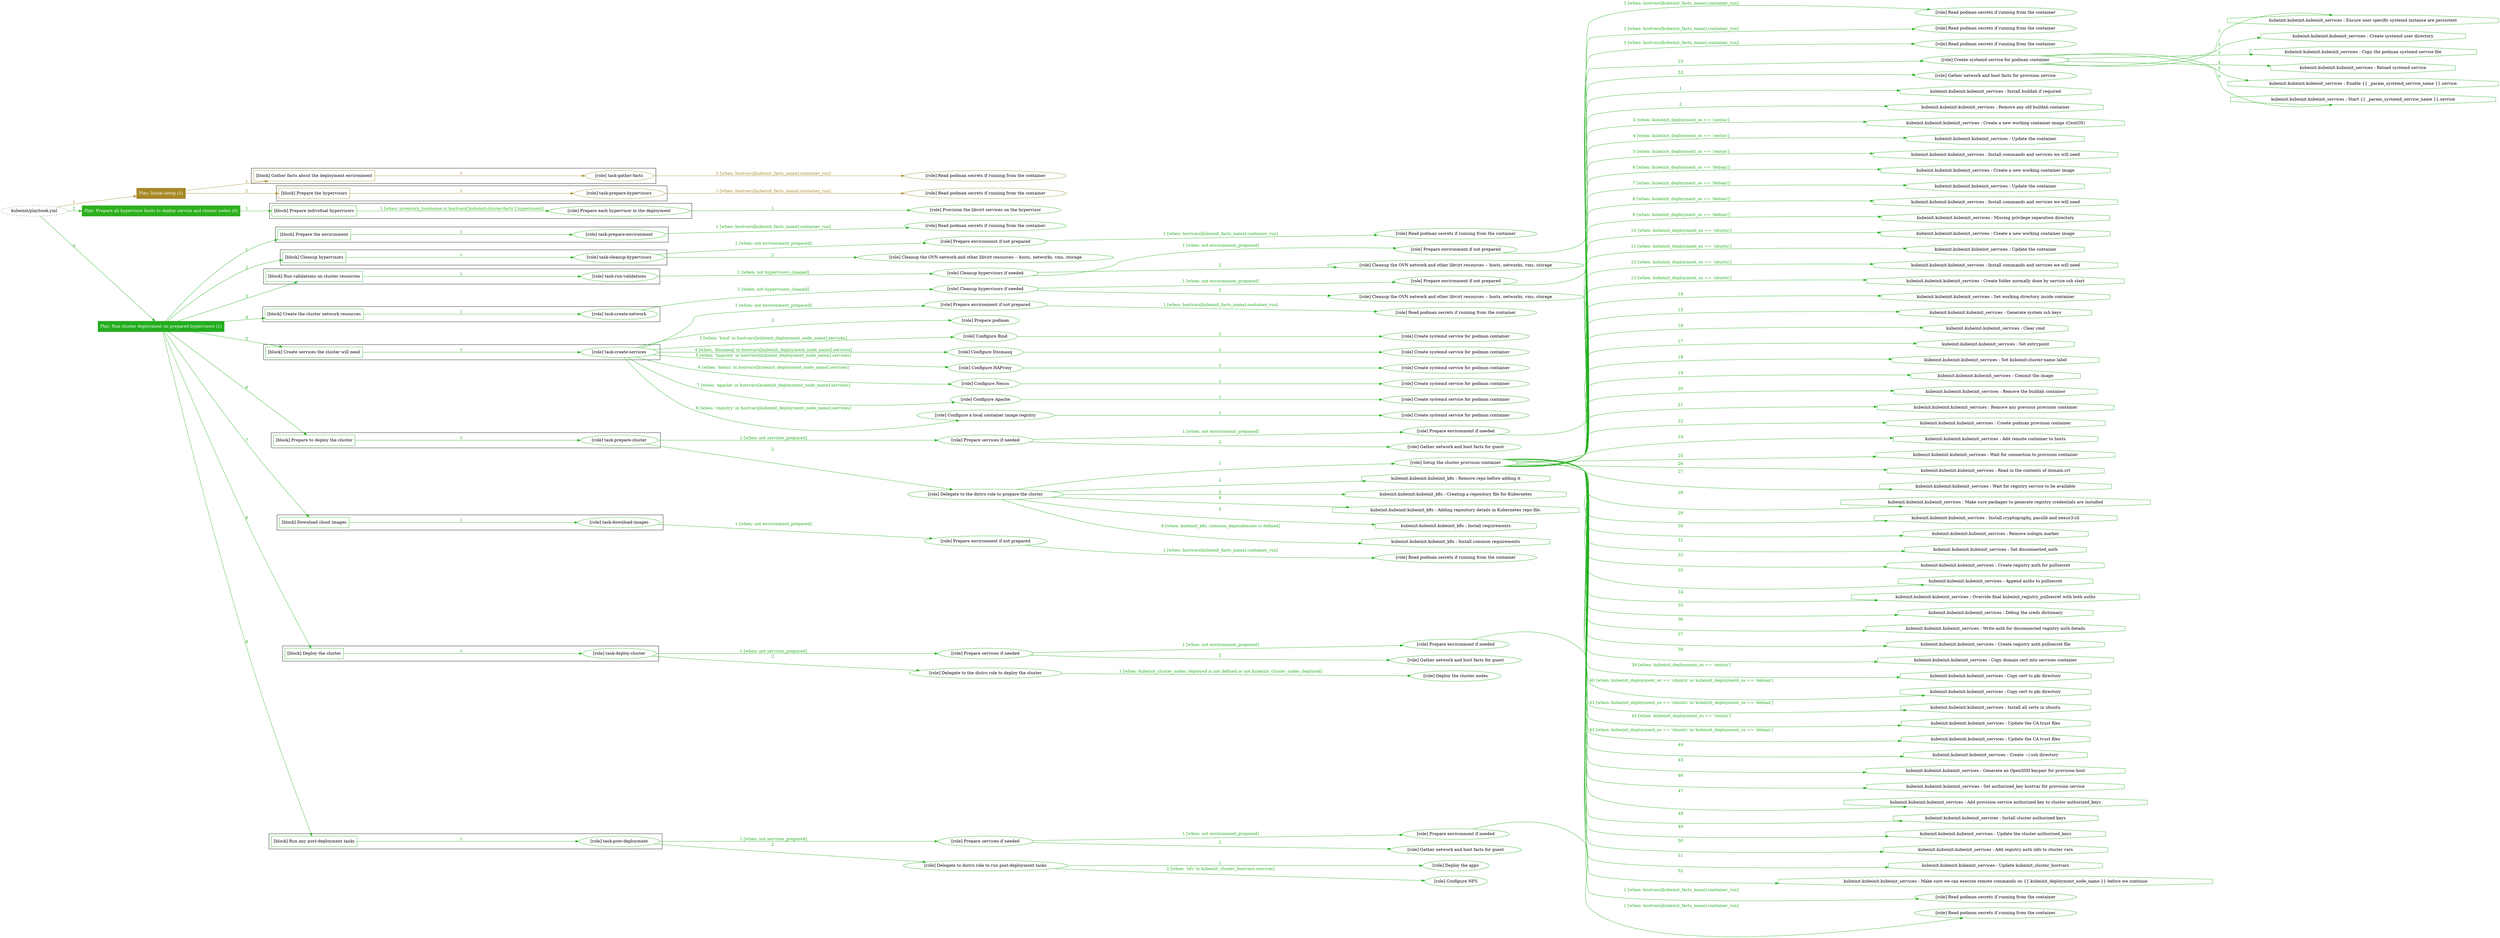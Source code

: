 digraph {
	graph [concentrate=true ordering=in rankdir=LR ratio=fill]
	edge [esep=5 sep=10]
	"kubeinit/playbook.yml" [id=root_node style=dotted]
	play_199af7c6 [label="Play: Initial setup (1)" color="#a68926" fontcolor="#ffffff" id=play_199af7c6 shape=box style=filled tooltip=localhost]
	"kubeinit/playbook.yml" -> play_199af7c6 [label="1 " color="#a68926" fontcolor="#a68926" id=edge_ee7be275 labeltooltip="1 " tooltip="1 "]
	subgraph "Read podman secrets if running from the container" {
		role_d61d919a [label="[role] Read podman secrets if running from the container" color="#a68926" id=role_d61d919a tooltip="Read podman secrets if running from the container"]
	}
	subgraph "task-gather-facts" {
		role_a4495835 [label="[role] task-gather-facts" color="#a68926" id=role_a4495835 tooltip="task-gather-facts"]
		role_a4495835 -> role_d61d919a [label="1 [when: hostvars[kubeinit_facts_name].container_run]" color="#a68926" fontcolor="#a68926" id=edge_6f9d860a labeltooltip="1 [when: hostvars[kubeinit_facts_name].container_run]" tooltip="1 [when: hostvars[kubeinit_facts_name].container_run]"]
	}
	subgraph "Read podman secrets if running from the container" {
		role_e1f7ac27 [label="[role] Read podman secrets if running from the container" color="#a68926" id=role_e1f7ac27 tooltip="Read podman secrets if running from the container"]
	}
	subgraph "task-prepare-hypervisors" {
		role_2ecf2f25 [label="[role] task-prepare-hypervisors" color="#a68926" id=role_2ecf2f25 tooltip="task-prepare-hypervisors"]
		role_2ecf2f25 -> role_e1f7ac27 [label="1 [when: hostvars[kubeinit_facts_name].container_run]" color="#a68926" fontcolor="#a68926" id=edge_069a8259 labeltooltip="1 [when: hostvars[kubeinit_facts_name].container_run]" tooltip="1 [when: hostvars[kubeinit_facts_name].container_run]"]
	}
	subgraph "Play: Initial setup (1)" {
		play_199af7c6 -> block_5087bcfc [label=1 color="#a68926" fontcolor="#a68926" id=edge_4100bc26 labeltooltip=1 tooltip=1]
		subgraph cluster_block_5087bcfc {
			block_5087bcfc [label="[block] Gather facts about the deployment environment" color="#a68926" id=block_5087bcfc labeltooltip="Gather facts about the deployment environment" shape=box tooltip="Gather facts about the deployment environment"]
			block_5087bcfc -> role_a4495835 [label="1 " color="#a68926" fontcolor="#a68926" id=edge_ea6a70d9 labeltooltip="1 " tooltip="1 "]
		}
		play_199af7c6 -> block_7ee5b254 [label=2 color="#a68926" fontcolor="#a68926" id=edge_6f5a0d38 labeltooltip=2 tooltip=2]
		subgraph cluster_block_7ee5b254 {
			block_7ee5b254 [label="[block] Prepare the hypervisors" color="#a68926" id=block_7ee5b254 labeltooltip="Prepare the hypervisors" shape=box tooltip="Prepare the hypervisors"]
			block_7ee5b254 -> role_2ecf2f25 [label="1 " color="#a68926" fontcolor="#a68926" id=edge_b6d05992 labeltooltip="1 " tooltip="1 "]
		}
	}
	play_f3d5f53f [label="Play: Prepare all hypervisor hosts to deploy service and cluster nodes (0)" color="#2db01c" fontcolor="#ffffff" id=play_f3d5f53f shape=box style=filled tooltip="Play: Prepare all hypervisor hosts to deploy service and cluster nodes (0)"]
	"kubeinit/playbook.yml" -> play_f3d5f53f [label="2 " color="#2db01c" fontcolor="#2db01c" id=edge_f7edfbd1 labeltooltip="2 " tooltip="2 "]
	subgraph "Provision the libvirt services on the hypervisor" {
		role_a2b12941 [label="[role] Provision the libvirt services on the hypervisor" color="#2db01c" id=role_a2b12941 tooltip="Provision the libvirt services on the hypervisor"]
	}
	subgraph "Prepare each hypervisor in the deployment" {
		role_85fcc1b7 [label="[role] Prepare each hypervisor in the deployment" color="#2db01c" id=role_85fcc1b7 tooltip="Prepare each hypervisor in the deployment"]
		role_85fcc1b7 -> role_a2b12941 [label="1 " color="#2db01c" fontcolor="#2db01c" id=edge_17154996 labeltooltip="1 " tooltip="1 "]
	}
	subgraph "Play: Prepare all hypervisor hosts to deploy service and cluster nodes (0)" {
		play_f3d5f53f -> block_9d81df70 [label=1 color="#2db01c" fontcolor="#2db01c" id=edge_7ea2b707 labeltooltip=1 tooltip=1]
		subgraph cluster_block_9d81df70 {
			block_9d81df70 [label="[block] Prepare individual hypervisors" color="#2db01c" id=block_9d81df70 labeltooltip="Prepare individual hypervisors" shape=box tooltip="Prepare individual hypervisors"]
			block_9d81df70 -> role_85fcc1b7 [label="1 [when: inventory_hostname in hostvars['kubeinit-cluster-facts'].hypervisors]" color="#2db01c" fontcolor="#2db01c" id=edge_2283ddfb labeltooltip="1 [when: inventory_hostname in hostvars['kubeinit-cluster-facts'].hypervisors]" tooltip="1 [when: inventory_hostname in hostvars['kubeinit-cluster-facts'].hypervisors]"]
		}
	}
	play_e6d2bf27 [label="Play: Run cluster deployment on prepared hypervisors (1)" color="#23ae1e" fontcolor="#ffffff" id=play_e6d2bf27 shape=box style=filled tooltip=localhost]
	"kubeinit/playbook.yml" -> play_e6d2bf27 [label="3 " color="#23ae1e" fontcolor="#23ae1e" id=edge_9a1c515d labeltooltip="3 " tooltip="3 "]
	subgraph "Read podman secrets if running from the container" {
		role_e4dd4d1a [label="[role] Read podman secrets if running from the container" color="#23ae1e" id=role_e4dd4d1a tooltip="Read podman secrets if running from the container"]
	}
	subgraph "task-prepare-environment" {
		role_28548e43 [label="[role] task-prepare-environment" color="#23ae1e" id=role_28548e43 tooltip="task-prepare-environment"]
		role_28548e43 -> role_e4dd4d1a [label="1 [when: hostvars[kubeinit_facts_name].container_run]" color="#23ae1e" fontcolor="#23ae1e" id=edge_6b32c1d8 labeltooltip="1 [when: hostvars[kubeinit_facts_name].container_run]" tooltip="1 [when: hostvars[kubeinit_facts_name].container_run]"]
	}
	subgraph "Read podman secrets if running from the container" {
		role_3273757c [label="[role] Read podman secrets if running from the container" color="#23ae1e" id=role_3273757c tooltip="Read podman secrets if running from the container"]
	}
	subgraph "Prepare environment if not prepared" {
		role_9694493f [label="[role] Prepare environment if not prepared" color="#23ae1e" id=role_9694493f tooltip="Prepare environment if not prepared"]
		role_9694493f -> role_3273757c [label="1 [when: hostvars[kubeinit_facts_name].container_run]" color="#23ae1e" fontcolor="#23ae1e" id=edge_c03999d4 labeltooltip="1 [when: hostvars[kubeinit_facts_name].container_run]" tooltip="1 [when: hostvars[kubeinit_facts_name].container_run]"]
	}
	subgraph "Cleanup the OVN network and other libvirt resources -- hosts, networks, vms, storage" {
		role_e10d6d06 [label="[role] Cleanup the OVN network and other libvirt resources -- hosts, networks, vms, storage" color="#23ae1e" id=role_e10d6d06 tooltip="Cleanup the OVN network and other libvirt resources -- hosts, networks, vms, storage"]
	}
	subgraph "task-cleanup-hypervisors" {
		role_27ba0847 [label="[role] task-cleanup-hypervisors" color="#23ae1e" id=role_27ba0847 tooltip="task-cleanup-hypervisors"]
		role_27ba0847 -> role_9694493f [label="1 [when: not environment_prepared]" color="#23ae1e" fontcolor="#23ae1e" id=edge_08088e16 labeltooltip="1 [when: not environment_prepared]" tooltip="1 [when: not environment_prepared]"]
		role_27ba0847 -> role_e10d6d06 [label="2 " color="#23ae1e" fontcolor="#23ae1e" id=edge_ec68f30e labeltooltip="2 " tooltip="2 "]
	}
	subgraph "Read podman secrets if running from the container" {
		role_d33e737d [label="[role] Read podman secrets if running from the container" color="#23ae1e" id=role_d33e737d tooltip="Read podman secrets if running from the container"]
	}
	subgraph "Prepare environment if not prepared" {
		role_017bb335 [label="[role] Prepare environment if not prepared" color="#23ae1e" id=role_017bb335 tooltip="Prepare environment if not prepared"]
		role_017bb335 -> role_d33e737d [label="1 [when: hostvars[kubeinit_facts_name].container_run]" color="#23ae1e" fontcolor="#23ae1e" id=edge_884a35ff labeltooltip="1 [when: hostvars[kubeinit_facts_name].container_run]" tooltip="1 [when: hostvars[kubeinit_facts_name].container_run]"]
	}
	subgraph "Cleanup the OVN network and other libvirt resources -- hosts, networks, vms, storage" {
		role_418362f3 [label="[role] Cleanup the OVN network and other libvirt resources -- hosts, networks, vms, storage" color="#23ae1e" id=role_418362f3 tooltip="Cleanup the OVN network and other libvirt resources -- hosts, networks, vms, storage"]
	}
	subgraph "Cleanup hypervisors if needed" {
		role_79e3fc74 [label="[role] Cleanup hypervisors if needed" color="#23ae1e" id=role_79e3fc74 tooltip="Cleanup hypervisors if needed"]
		role_79e3fc74 -> role_017bb335 [label="1 [when: not environment_prepared]" color="#23ae1e" fontcolor="#23ae1e" id=edge_9c6e5897 labeltooltip="1 [when: not environment_prepared]" tooltip="1 [when: not environment_prepared]"]
		role_79e3fc74 -> role_418362f3 [label="2 " color="#23ae1e" fontcolor="#23ae1e" id=edge_1ed86b94 labeltooltip="2 " tooltip="2 "]
	}
	subgraph "task-run-validations" {
		role_c58d353b [label="[role] task-run-validations" color="#23ae1e" id=role_c58d353b tooltip="task-run-validations"]
		role_c58d353b -> role_79e3fc74 [label="1 [when: not hypervisors_cleaned]" color="#23ae1e" fontcolor="#23ae1e" id=edge_5b5ee4da labeltooltip="1 [when: not hypervisors_cleaned]" tooltip="1 [when: not hypervisors_cleaned]"]
	}
	subgraph "Read podman secrets if running from the container" {
		role_3cc39fad [label="[role] Read podman secrets if running from the container" color="#23ae1e" id=role_3cc39fad tooltip="Read podman secrets if running from the container"]
	}
	subgraph "Prepare environment if not prepared" {
		role_f0a18f66 [label="[role] Prepare environment if not prepared" color="#23ae1e" id=role_f0a18f66 tooltip="Prepare environment if not prepared"]
		role_f0a18f66 -> role_3cc39fad [label="1 [when: hostvars[kubeinit_facts_name].container_run]" color="#23ae1e" fontcolor="#23ae1e" id=edge_42c947b2 labeltooltip="1 [when: hostvars[kubeinit_facts_name].container_run]" tooltip="1 [when: hostvars[kubeinit_facts_name].container_run]"]
	}
	subgraph "Cleanup the OVN network and other libvirt resources -- hosts, networks, vms, storage" {
		role_19e2a475 [label="[role] Cleanup the OVN network and other libvirt resources -- hosts, networks, vms, storage" color="#23ae1e" id=role_19e2a475 tooltip="Cleanup the OVN network and other libvirt resources -- hosts, networks, vms, storage"]
	}
	subgraph "Cleanup hypervisors if needed" {
		role_c9f93914 [label="[role] Cleanup hypervisors if needed" color="#23ae1e" id=role_c9f93914 tooltip="Cleanup hypervisors if needed"]
		role_c9f93914 -> role_f0a18f66 [label="1 [when: not environment_prepared]" color="#23ae1e" fontcolor="#23ae1e" id=edge_d8c4092e labeltooltip="1 [when: not environment_prepared]" tooltip="1 [when: not environment_prepared]"]
		role_c9f93914 -> role_19e2a475 [label="2 " color="#23ae1e" fontcolor="#23ae1e" id=edge_95202e4a labeltooltip="2 " tooltip="2 "]
	}
	subgraph "task-create-network" {
		role_66d9f202 [label="[role] task-create-network" color="#23ae1e" id=role_66d9f202 tooltip="task-create-network"]
		role_66d9f202 -> role_c9f93914 [label="1 [when: not hypervisors_cleaned]" color="#23ae1e" fontcolor="#23ae1e" id=edge_bb0e1902 labeltooltip="1 [when: not hypervisors_cleaned]" tooltip="1 [when: not hypervisors_cleaned]"]
	}
	subgraph "Read podman secrets if running from the container" {
		role_4563b568 [label="[role] Read podman secrets if running from the container" color="#23ae1e" id=role_4563b568 tooltip="Read podman secrets if running from the container"]
	}
	subgraph "Prepare environment if not prepared" {
		role_f984f9e4 [label="[role] Prepare environment if not prepared" color="#23ae1e" id=role_f984f9e4 tooltip="Prepare environment if not prepared"]
		role_f984f9e4 -> role_4563b568 [label="1 [when: hostvars[kubeinit_facts_name].container_run]" color="#23ae1e" fontcolor="#23ae1e" id=edge_2d1966d0 labeltooltip="1 [when: hostvars[kubeinit_facts_name].container_run]" tooltip="1 [when: hostvars[kubeinit_facts_name].container_run]"]
	}
	subgraph "Prepare podman" {
		role_1fbba96b [label="[role] Prepare podman" color="#23ae1e" id=role_1fbba96b tooltip="Prepare podman"]
	}
	subgraph "Create systemd service for podman container" {
		role_9dc54039 [label="[role] Create systemd service for podman container" color="#23ae1e" id=role_9dc54039 tooltip="Create systemd service for podman container"]
	}
	subgraph "Configure Bind" {
		role_9de3b82e [label="[role] Configure Bind" color="#23ae1e" id=role_9de3b82e tooltip="Configure Bind"]
		role_9de3b82e -> role_9dc54039 [label="1 " color="#23ae1e" fontcolor="#23ae1e" id=edge_02a99298 labeltooltip="1 " tooltip="1 "]
	}
	subgraph "Create systemd service for podman container" {
		role_c726342e [label="[role] Create systemd service for podman container" color="#23ae1e" id=role_c726342e tooltip="Create systemd service for podman container"]
	}
	subgraph "Configure Dnsmasq" {
		role_3ecf56b8 [label="[role] Configure Dnsmasq" color="#23ae1e" id=role_3ecf56b8 tooltip="Configure Dnsmasq"]
		role_3ecf56b8 -> role_c726342e [label="1 " color="#23ae1e" fontcolor="#23ae1e" id=edge_b0ef6001 labeltooltip="1 " tooltip="1 "]
	}
	subgraph "Create systemd service for podman container" {
		role_a2979649 [label="[role] Create systemd service for podman container" color="#23ae1e" id=role_a2979649 tooltip="Create systemd service for podman container"]
	}
	subgraph "Configure HAProxy" {
		role_87ea5603 [label="[role] Configure HAProxy" color="#23ae1e" id=role_87ea5603 tooltip="Configure HAProxy"]
		role_87ea5603 -> role_a2979649 [label="1 " color="#23ae1e" fontcolor="#23ae1e" id=edge_90d7dd61 labeltooltip="1 " tooltip="1 "]
	}
	subgraph "Create systemd service for podman container" {
		role_a7c3f70e [label="[role] Create systemd service for podman container" color="#23ae1e" id=role_a7c3f70e tooltip="Create systemd service for podman container"]
	}
	subgraph "Configure Nexus" {
		role_3703be5f [label="[role] Configure Nexus" color="#23ae1e" id=role_3703be5f tooltip="Configure Nexus"]
		role_3703be5f -> role_a7c3f70e [label="1 " color="#23ae1e" fontcolor="#23ae1e" id=edge_5020c4fd labeltooltip="1 " tooltip="1 "]
	}
	subgraph "Create systemd service for podman container" {
		role_ce8e9cb3 [label="[role] Create systemd service for podman container" color="#23ae1e" id=role_ce8e9cb3 tooltip="Create systemd service for podman container"]
	}
	subgraph "Configure Apache" {
		role_e465a69b [label="[role] Configure Apache" color="#23ae1e" id=role_e465a69b tooltip="Configure Apache"]
		role_e465a69b -> role_ce8e9cb3 [label="1 " color="#23ae1e" fontcolor="#23ae1e" id=edge_2a9458f3 labeltooltip="1 " tooltip="1 "]
	}
	subgraph "Create systemd service for podman container" {
		role_005dd3da [label="[role] Create systemd service for podman container" color="#23ae1e" id=role_005dd3da tooltip="Create systemd service for podman container"]
	}
	subgraph "Configure a local container image registry" {
		role_b4885096 [label="[role] Configure a local container image registry" color="#23ae1e" id=role_b4885096 tooltip="Configure a local container image registry"]
		role_b4885096 -> role_005dd3da [label="1 " color="#23ae1e" fontcolor="#23ae1e" id=edge_ca5c8c59 labeltooltip="1 " tooltip="1 "]
	}
	subgraph "task-create-services" {
		role_4dfd1d93 [label="[role] task-create-services" color="#23ae1e" id=role_4dfd1d93 tooltip="task-create-services"]
		role_4dfd1d93 -> role_f984f9e4 [label="1 [when: not environment_prepared]" color="#23ae1e" fontcolor="#23ae1e" id=edge_e06f5b0a labeltooltip="1 [when: not environment_prepared]" tooltip="1 [when: not environment_prepared]"]
		role_4dfd1d93 -> role_1fbba96b [label="2 " color="#23ae1e" fontcolor="#23ae1e" id=edge_00e1aa74 labeltooltip="2 " tooltip="2 "]
		role_4dfd1d93 -> role_9de3b82e [label="3 [when: 'bind' in hostvars[kubeinit_deployment_node_name].services]" color="#23ae1e" fontcolor="#23ae1e" id=edge_d9fc29c1 labeltooltip="3 [when: 'bind' in hostvars[kubeinit_deployment_node_name].services]" tooltip="3 [when: 'bind' in hostvars[kubeinit_deployment_node_name].services]"]
		role_4dfd1d93 -> role_3ecf56b8 [label="4 [when: 'dnsmasq' in hostvars[kubeinit_deployment_node_name].services]" color="#23ae1e" fontcolor="#23ae1e" id=edge_f6da4209 labeltooltip="4 [when: 'dnsmasq' in hostvars[kubeinit_deployment_node_name].services]" tooltip="4 [when: 'dnsmasq' in hostvars[kubeinit_deployment_node_name].services]"]
		role_4dfd1d93 -> role_87ea5603 [label="5 [when: 'haproxy' in hostvars[kubeinit_deployment_node_name].services]" color="#23ae1e" fontcolor="#23ae1e" id=edge_73709d64 labeltooltip="5 [when: 'haproxy' in hostvars[kubeinit_deployment_node_name].services]" tooltip="5 [when: 'haproxy' in hostvars[kubeinit_deployment_node_name].services]"]
		role_4dfd1d93 -> role_3703be5f [label="6 [when: 'nexus' in hostvars[kubeinit_deployment_node_name].services]" color="#23ae1e" fontcolor="#23ae1e" id=edge_141dab6c labeltooltip="6 [when: 'nexus' in hostvars[kubeinit_deployment_node_name].services]" tooltip="6 [when: 'nexus' in hostvars[kubeinit_deployment_node_name].services]"]
		role_4dfd1d93 -> role_e465a69b [label="7 [when: 'apache' in hostvars[kubeinit_deployment_node_name].services]" color="#23ae1e" fontcolor="#23ae1e" id=edge_10424f3b labeltooltip="7 [when: 'apache' in hostvars[kubeinit_deployment_node_name].services]" tooltip="7 [when: 'apache' in hostvars[kubeinit_deployment_node_name].services]"]
		role_4dfd1d93 -> role_b4885096 [label="8 [when: 'registry' in hostvars[kubeinit_deployment_node_name].services]" color="#23ae1e" fontcolor="#23ae1e" id=edge_0b857f96 labeltooltip="8 [when: 'registry' in hostvars[kubeinit_deployment_node_name].services]" tooltip="8 [when: 'registry' in hostvars[kubeinit_deployment_node_name].services]"]
	}
	subgraph "Read podman secrets if running from the container" {
		role_904f9336 [label="[role] Read podman secrets if running from the container" color="#23ae1e" id=role_904f9336 tooltip="Read podman secrets if running from the container"]
	}
	subgraph "Prepare environment if needed" {
		role_9a55084e [label="[role] Prepare environment if needed" color="#23ae1e" id=role_9a55084e tooltip="Prepare environment if needed"]
		role_9a55084e -> role_904f9336 [label="1 [when: hostvars[kubeinit_facts_name].container_run]" color="#23ae1e" fontcolor="#23ae1e" id=edge_8aba6fbf labeltooltip="1 [when: hostvars[kubeinit_facts_name].container_run]" tooltip="1 [when: hostvars[kubeinit_facts_name].container_run]"]
	}
	subgraph "Gather network and host facts for guest" {
		role_6effe2e5 [label="[role] Gather network and host facts for guest" color="#23ae1e" id=role_6effe2e5 tooltip="Gather network and host facts for guest"]
	}
	subgraph "Prepare services if needed" {
		role_7d674f29 [label="[role] Prepare services if needed" color="#23ae1e" id=role_7d674f29 tooltip="Prepare services if needed"]
		role_7d674f29 -> role_9a55084e [label="1 [when: not environment_prepared]" color="#23ae1e" fontcolor="#23ae1e" id=edge_e3771456 labeltooltip="1 [when: not environment_prepared]" tooltip="1 [when: not environment_prepared]"]
		role_7d674f29 -> role_6effe2e5 [label="2 " color="#23ae1e" fontcolor="#23ae1e" id=edge_8791a1e0 labeltooltip="2 " tooltip="2 "]
	}
	subgraph "Create systemd service for podman container" {
		role_73386584 [label="[role] Create systemd service for podman container" color="#23ae1e" id=role_73386584 tooltip="Create systemd service for podman container"]
		task_1b368dfa [label="kubeinit.kubeinit.kubeinit_services : Ensure user specific systemd instance are persistent" color="#23ae1e" id=task_1b368dfa shape=octagon tooltip="kubeinit.kubeinit.kubeinit_services : Ensure user specific systemd instance are persistent"]
		role_73386584 -> task_1b368dfa [label="1 " color="#23ae1e" fontcolor="#23ae1e" id=edge_f66e16d4 labeltooltip="1 " tooltip="1 "]
		task_64a50b8e [label="kubeinit.kubeinit.kubeinit_services : Create systemd user directory" color="#23ae1e" id=task_64a50b8e shape=octagon tooltip="kubeinit.kubeinit.kubeinit_services : Create systemd user directory"]
		role_73386584 -> task_64a50b8e [label="2 " color="#23ae1e" fontcolor="#23ae1e" id=edge_5a0fea4f labeltooltip="2 " tooltip="2 "]
		task_1cc7a8c6 [label="kubeinit.kubeinit.kubeinit_services : Copy the podman systemd service file" color="#23ae1e" id=task_1cc7a8c6 shape=octagon tooltip="kubeinit.kubeinit.kubeinit_services : Copy the podman systemd service file"]
		role_73386584 -> task_1cc7a8c6 [label="3 " color="#23ae1e" fontcolor="#23ae1e" id=edge_8c804cdc labeltooltip="3 " tooltip="3 "]
		task_bee3cabd [label="kubeinit.kubeinit.kubeinit_services : Reload systemd service" color="#23ae1e" id=task_bee3cabd shape=octagon tooltip="kubeinit.kubeinit.kubeinit_services : Reload systemd service"]
		role_73386584 -> task_bee3cabd [label="4 " color="#23ae1e" fontcolor="#23ae1e" id=edge_d12262bb labeltooltip="4 " tooltip="4 "]
		task_def62986 [label="kubeinit.kubeinit.kubeinit_services : Enable {{ _param_systemd_service_name }}.service" color="#23ae1e" id=task_def62986 shape=octagon tooltip="kubeinit.kubeinit.kubeinit_services : Enable {{ _param_systemd_service_name }}.service"]
		role_73386584 -> task_def62986 [label="5 " color="#23ae1e" fontcolor="#23ae1e" id=edge_25ad1599 labeltooltip="5 " tooltip="5 "]
		task_af9fafa1 [label="kubeinit.kubeinit.kubeinit_services : Start {{ _param_systemd_service_name }}.service" color="#23ae1e" id=task_af9fafa1 shape=octagon tooltip="kubeinit.kubeinit.kubeinit_services : Start {{ _param_systemd_service_name }}.service"]
		role_73386584 -> task_af9fafa1 [label="6 " color="#23ae1e" fontcolor="#23ae1e" id=edge_330b0d48 labeltooltip="6 " tooltip="6 "]
	}
	subgraph "Gather network and host facts for provision service" {
		role_dd4610c3 [label="[role] Gather network and host facts for provision service" color="#23ae1e" id=role_dd4610c3 tooltip="Gather network and host facts for provision service"]
	}
	subgraph "Setup the cluster provision container" {
		role_3ba7d1a0 [label="[role] Setup the cluster provision container" color="#23ae1e" id=role_3ba7d1a0 tooltip="Setup the cluster provision container"]
		task_e9e185e3 [label="kubeinit.kubeinit.kubeinit_services : Install buildah if required" color="#23ae1e" id=task_e9e185e3 shape=octagon tooltip="kubeinit.kubeinit.kubeinit_services : Install buildah if required"]
		role_3ba7d1a0 -> task_e9e185e3 [label="1 " color="#23ae1e" fontcolor="#23ae1e" id=edge_551cf4f4 labeltooltip="1 " tooltip="1 "]
		task_c99f9056 [label="kubeinit.kubeinit.kubeinit_services : Remove any old buildah container" color="#23ae1e" id=task_c99f9056 shape=octagon tooltip="kubeinit.kubeinit.kubeinit_services : Remove any old buildah container"]
		role_3ba7d1a0 -> task_c99f9056 [label="2 " color="#23ae1e" fontcolor="#23ae1e" id=edge_f060c34a labeltooltip="2 " tooltip="2 "]
		task_25ef09f5 [label="kubeinit.kubeinit.kubeinit_services : Create a new working container image (CentOS)" color="#23ae1e" id=task_25ef09f5 shape=octagon tooltip="kubeinit.kubeinit.kubeinit_services : Create a new working container image (CentOS)"]
		role_3ba7d1a0 -> task_25ef09f5 [label="3 [when: kubeinit_deployment_os == 'centos']" color="#23ae1e" fontcolor="#23ae1e" id=edge_cb9174c4 labeltooltip="3 [when: kubeinit_deployment_os == 'centos']" tooltip="3 [when: kubeinit_deployment_os == 'centos']"]
		task_0e99cfeb [label="kubeinit.kubeinit.kubeinit_services : Update the container" color="#23ae1e" id=task_0e99cfeb shape=octagon tooltip="kubeinit.kubeinit.kubeinit_services : Update the container"]
		role_3ba7d1a0 -> task_0e99cfeb [label="4 [when: kubeinit_deployment_os == 'centos']" color="#23ae1e" fontcolor="#23ae1e" id=edge_936d508a labeltooltip="4 [when: kubeinit_deployment_os == 'centos']" tooltip="4 [when: kubeinit_deployment_os == 'centos']"]
		task_1fec5119 [label="kubeinit.kubeinit.kubeinit_services : Install commands and services we will need" color="#23ae1e" id=task_1fec5119 shape=octagon tooltip="kubeinit.kubeinit.kubeinit_services : Install commands and services we will need"]
		role_3ba7d1a0 -> task_1fec5119 [label="5 [when: kubeinit_deployment_os == 'centos']" color="#23ae1e" fontcolor="#23ae1e" id=edge_2780aff6 labeltooltip="5 [when: kubeinit_deployment_os == 'centos']" tooltip="5 [when: kubeinit_deployment_os == 'centos']"]
		task_71d31d76 [label="kubeinit.kubeinit.kubeinit_services : Create a new working container image" color="#23ae1e" id=task_71d31d76 shape=octagon tooltip="kubeinit.kubeinit.kubeinit_services : Create a new working container image"]
		role_3ba7d1a0 -> task_71d31d76 [label="6 [when: kubeinit_deployment_os == 'debian']" color="#23ae1e" fontcolor="#23ae1e" id=edge_05d69801 labeltooltip="6 [when: kubeinit_deployment_os == 'debian']" tooltip="6 [when: kubeinit_deployment_os == 'debian']"]
		task_533b375d [label="kubeinit.kubeinit.kubeinit_services : Update the container" color="#23ae1e" id=task_533b375d shape=octagon tooltip="kubeinit.kubeinit.kubeinit_services : Update the container"]
		role_3ba7d1a0 -> task_533b375d [label="7 [when: kubeinit_deployment_os == 'debian']" color="#23ae1e" fontcolor="#23ae1e" id=edge_28a46aa9 labeltooltip="7 [when: kubeinit_deployment_os == 'debian']" tooltip="7 [when: kubeinit_deployment_os == 'debian']"]
		task_0980d651 [label="kubeinit.kubeinit.kubeinit_services : Install commands and services we will need" color="#23ae1e" id=task_0980d651 shape=octagon tooltip="kubeinit.kubeinit.kubeinit_services : Install commands and services we will need"]
		role_3ba7d1a0 -> task_0980d651 [label="8 [when: kubeinit_deployment_os == 'debian']" color="#23ae1e" fontcolor="#23ae1e" id=edge_71ad1061 labeltooltip="8 [when: kubeinit_deployment_os == 'debian']" tooltip="8 [when: kubeinit_deployment_os == 'debian']"]
		task_dd76d17c [label="kubeinit.kubeinit.kubeinit_services : Missing privilege separation directory" color="#23ae1e" id=task_dd76d17c shape=octagon tooltip="kubeinit.kubeinit.kubeinit_services : Missing privilege separation directory"]
		role_3ba7d1a0 -> task_dd76d17c [label="9 [when: kubeinit_deployment_os == 'debian']" color="#23ae1e" fontcolor="#23ae1e" id=edge_7e42b7b0 labeltooltip="9 [when: kubeinit_deployment_os == 'debian']" tooltip="9 [when: kubeinit_deployment_os == 'debian']"]
		task_dc0314ac [label="kubeinit.kubeinit.kubeinit_services : Create a new working container image" color="#23ae1e" id=task_dc0314ac shape=octagon tooltip="kubeinit.kubeinit.kubeinit_services : Create a new working container image"]
		role_3ba7d1a0 -> task_dc0314ac [label="10 [when: kubeinit_deployment_os == 'ubuntu']" color="#23ae1e" fontcolor="#23ae1e" id=edge_3cdf0f05 labeltooltip="10 [when: kubeinit_deployment_os == 'ubuntu']" tooltip="10 [when: kubeinit_deployment_os == 'ubuntu']"]
		task_84c53ca9 [label="kubeinit.kubeinit.kubeinit_services : Update the container" color="#23ae1e" id=task_84c53ca9 shape=octagon tooltip="kubeinit.kubeinit.kubeinit_services : Update the container"]
		role_3ba7d1a0 -> task_84c53ca9 [label="11 [when: kubeinit_deployment_os == 'ubuntu']" color="#23ae1e" fontcolor="#23ae1e" id=edge_b4970a08 labeltooltip="11 [when: kubeinit_deployment_os == 'ubuntu']" tooltip="11 [when: kubeinit_deployment_os == 'ubuntu']"]
		task_337b9363 [label="kubeinit.kubeinit.kubeinit_services : Install commands and services we will need" color="#23ae1e" id=task_337b9363 shape=octagon tooltip="kubeinit.kubeinit.kubeinit_services : Install commands and services we will need"]
		role_3ba7d1a0 -> task_337b9363 [label="12 [when: kubeinit_deployment_os == 'ubuntu']" color="#23ae1e" fontcolor="#23ae1e" id=edge_a678787e labeltooltip="12 [when: kubeinit_deployment_os == 'ubuntu']" tooltip="12 [when: kubeinit_deployment_os == 'ubuntu']"]
		task_68eb11a8 [label="kubeinit.kubeinit.kubeinit_services : Create folder normally done by service ssh start" color="#23ae1e" id=task_68eb11a8 shape=octagon tooltip="kubeinit.kubeinit.kubeinit_services : Create folder normally done by service ssh start"]
		role_3ba7d1a0 -> task_68eb11a8 [label="13 [when: kubeinit_deployment_os == 'ubuntu']" color="#23ae1e" fontcolor="#23ae1e" id=edge_52b31a82 labeltooltip="13 [when: kubeinit_deployment_os == 'ubuntu']" tooltip="13 [when: kubeinit_deployment_os == 'ubuntu']"]
		task_564265e2 [label="kubeinit.kubeinit.kubeinit_services : Set working directory inside container" color="#23ae1e" id=task_564265e2 shape=octagon tooltip="kubeinit.kubeinit.kubeinit_services : Set working directory inside container"]
		role_3ba7d1a0 -> task_564265e2 [label="14 " color="#23ae1e" fontcolor="#23ae1e" id=edge_92d57350 labeltooltip="14 " tooltip="14 "]
		task_071ec020 [label="kubeinit.kubeinit.kubeinit_services : Generate system ssh keys" color="#23ae1e" id=task_071ec020 shape=octagon tooltip="kubeinit.kubeinit.kubeinit_services : Generate system ssh keys"]
		role_3ba7d1a0 -> task_071ec020 [label="15 " color="#23ae1e" fontcolor="#23ae1e" id=edge_f14e6ae8 labeltooltip="15 " tooltip="15 "]
		task_87744d76 [label="kubeinit.kubeinit.kubeinit_services : Clear cmd" color="#23ae1e" id=task_87744d76 shape=octagon tooltip="kubeinit.kubeinit.kubeinit_services : Clear cmd"]
		role_3ba7d1a0 -> task_87744d76 [label="16 " color="#23ae1e" fontcolor="#23ae1e" id=edge_86ab584e labeltooltip="16 " tooltip="16 "]
		task_179eb3ef [label="kubeinit.kubeinit.kubeinit_services : Set entrypoint" color="#23ae1e" id=task_179eb3ef shape=octagon tooltip="kubeinit.kubeinit.kubeinit_services : Set entrypoint"]
		role_3ba7d1a0 -> task_179eb3ef [label="17 " color="#23ae1e" fontcolor="#23ae1e" id=edge_87d0c14a labeltooltip="17 " tooltip="17 "]
		task_870e142d [label="kubeinit.kubeinit.kubeinit_services : Set kubeinit-cluster-name label" color="#23ae1e" id=task_870e142d shape=octagon tooltip="kubeinit.kubeinit.kubeinit_services : Set kubeinit-cluster-name label"]
		role_3ba7d1a0 -> task_870e142d [label="18 " color="#23ae1e" fontcolor="#23ae1e" id=edge_91032036 labeltooltip="18 " tooltip="18 "]
		task_e08654ee [label="kubeinit.kubeinit.kubeinit_services : Commit the image" color="#23ae1e" id=task_e08654ee shape=octagon tooltip="kubeinit.kubeinit.kubeinit_services : Commit the image"]
		role_3ba7d1a0 -> task_e08654ee [label="19 " color="#23ae1e" fontcolor="#23ae1e" id=edge_0fc5da96 labeltooltip="19 " tooltip="19 "]
		task_a2c9285e [label="kubeinit.kubeinit.kubeinit_services : Remove the buildah container" color="#23ae1e" id=task_a2c9285e shape=octagon tooltip="kubeinit.kubeinit.kubeinit_services : Remove the buildah container"]
		role_3ba7d1a0 -> task_a2c9285e [label="20 " color="#23ae1e" fontcolor="#23ae1e" id=edge_15577ee0 labeltooltip="20 " tooltip="20 "]
		task_b4f037ba [label="kubeinit.kubeinit.kubeinit_services : Remove any previous provision container" color="#23ae1e" id=task_b4f037ba shape=octagon tooltip="kubeinit.kubeinit.kubeinit_services : Remove any previous provision container"]
		role_3ba7d1a0 -> task_b4f037ba [label="21 " color="#23ae1e" fontcolor="#23ae1e" id=edge_2e86e3dd labeltooltip="21 " tooltip="21 "]
		task_e4ed12e3 [label="kubeinit.kubeinit.kubeinit_services : Create podman provision container" color="#23ae1e" id=task_e4ed12e3 shape=octagon tooltip="kubeinit.kubeinit.kubeinit_services : Create podman provision container"]
		role_3ba7d1a0 -> task_e4ed12e3 [label="22 " color="#23ae1e" fontcolor="#23ae1e" id=edge_e689c3fd labeltooltip="22 " tooltip="22 "]
		role_3ba7d1a0 -> role_73386584 [label="23 " color="#23ae1e" fontcolor="#23ae1e" id=edge_e9d44712 labeltooltip="23 " tooltip="23 "]
		task_3f9ecaeb [label="kubeinit.kubeinit.kubeinit_services : Add remote container to hosts" color="#23ae1e" id=task_3f9ecaeb shape=octagon tooltip="kubeinit.kubeinit.kubeinit_services : Add remote container to hosts"]
		role_3ba7d1a0 -> task_3f9ecaeb [label="24 " color="#23ae1e" fontcolor="#23ae1e" id=edge_eb1627e6 labeltooltip="24 " tooltip="24 "]
		task_e2b6846b [label="kubeinit.kubeinit.kubeinit_services : Wait for connection to provision container" color="#23ae1e" id=task_e2b6846b shape=octagon tooltip="kubeinit.kubeinit.kubeinit_services : Wait for connection to provision container"]
		role_3ba7d1a0 -> task_e2b6846b [label="25 " color="#23ae1e" fontcolor="#23ae1e" id=edge_0614ee1c labeltooltip="25 " tooltip="25 "]
		task_b8ec1c5a [label="kubeinit.kubeinit.kubeinit_services : Read in the contents of domain.crt" color="#23ae1e" id=task_b8ec1c5a shape=octagon tooltip="kubeinit.kubeinit.kubeinit_services : Read in the contents of domain.crt"]
		role_3ba7d1a0 -> task_b8ec1c5a [label="26 " color="#23ae1e" fontcolor="#23ae1e" id=edge_55777a25 labeltooltip="26 " tooltip="26 "]
		task_8dd4f093 [label="kubeinit.kubeinit.kubeinit_services : Wait for registry service to be available" color="#23ae1e" id=task_8dd4f093 shape=octagon tooltip="kubeinit.kubeinit.kubeinit_services : Wait for registry service to be available"]
		role_3ba7d1a0 -> task_8dd4f093 [label="27 " color="#23ae1e" fontcolor="#23ae1e" id=edge_22e22e90 labeltooltip="27 " tooltip="27 "]
		task_da7d920c [label="kubeinit.kubeinit.kubeinit_services : Make sure packages to generate registry credentials are installed" color="#23ae1e" id=task_da7d920c shape=octagon tooltip="kubeinit.kubeinit.kubeinit_services : Make sure packages to generate registry credentials are installed"]
		role_3ba7d1a0 -> task_da7d920c [label="28 " color="#23ae1e" fontcolor="#23ae1e" id=edge_405c9fae labeltooltip="28 " tooltip="28 "]
		task_8c7de1b2 [label="kubeinit.kubeinit.kubeinit_services : Install cryptography, passlib and nexus3-cli" color="#23ae1e" id=task_8c7de1b2 shape=octagon tooltip="kubeinit.kubeinit.kubeinit_services : Install cryptography, passlib and nexus3-cli"]
		role_3ba7d1a0 -> task_8c7de1b2 [label="29 " color="#23ae1e" fontcolor="#23ae1e" id=edge_72416365 labeltooltip="29 " tooltip="29 "]
		task_8fe9642d [label="kubeinit.kubeinit.kubeinit_services : Remove nologin marker" color="#23ae1e" id=task_8fe9642d shape=octagon tooltip="kubeinit.kubeinit.kubeinit_services : Remove nologin marker"]
		role_3ba7d1a0 -> task_8fe9642d [label="30 " color="#23ae1e" fontcolor="#23ae1e" id=edge_0f5cf3b5 labeltooltip="30 " tooltip="30 "]
		task_7393aed3 [label="kubeinit.kubeinit.kubeinit_services : Set disconnected_auth" color="#23ae1e" id=task_7393aed3 shape=octagon tooltip="kubeinit.kubeinit.kubeinit_services : Set disconnected_auth"]
		role_3ba7d1a0 -> task_7393aed3 [label="31 " color="#23ae1e" fontcolor="#23ae1e" id=edge_e79b28c9 labeltooltip="31 " tooltip="31 "]
		task_39d20610 [label="kubeinit.kubeinit.kubeinit_services : Create registry auth for pullsecret" color="#23ae1e" id=task_39d20610 shape=octagon tooltip="kubeinit.kubeinit.kubeinit_services : Create registry auth for pullsecret"]
		role_3ba7d1a0 -> task_39d20610 [label="32 " color="#23ae1e" fontcolor="#23ae1e" id=edge_432303b9 labeltooltip="32 " tooltip="32 "]
		task_df283532 [label="kubeinit.kubeinit.kubeinit_services : Append auths to pullsecret" color="#23ae1e" id=task_df283532 shape=octagon tooltip="kubeinit.kubeinit.kubeinit_services : Append auths to pullsecret"]
		role_3ba7d1a0 -> task_df283532 [label="33 " color="#23ae1e" fontcolor="#23ae1e" id=edge_c9a10c37 labeltooltip="33 " tooltip="33 "]
		task_9badc39a [label="kubeinit.kubeinit.kubeinit_services : Override final kubeinit_registry_pullsecret with both auths" color="#23ae1e" id=task_9badc39a shape=octagon tooltip="kubeinit.kubeinit.kubeinit_services : Override final kubeinit_registry_pullsecret with both auths"]
		role_3ba7d1a0 -> task_9badc39a [label="34 " color="#23ae1e" fontcolor="#23ae1e" id=edge_baec5b05 labeltooltip="34 " tooltip="34 "]
		task_8867adee [label="kubeinit.kubeinit.kubeinit_services : Debug the creds dictionary" color="#23ae1e" id=task_8867adee shape=octagon tooltip="kubeinit.kubeinit.kubeinit_services : Debug the creds dictionary"]
		role_3ba7d1a0 -> task_8867adee [label="35 " color="#23ae1e" fontcolor="#23ae1e" id=edge_220a0364 labeltooltip="35 " tooltip="35 "]
		task_58d69769 [label="kubeinit.kubeinit.kubeinit_services : Write auth for disconnected registry auth details" color="#23ae1e" id=task_58d69769 shape=octagon tooltip="kubeinit.kubeinit.kubeinit_services : Write auth for disconnected registry auth details"]
		role_3ba7d1a0 -> task_58d69769 [label="36 " color="#23ae1e" fontcolor="#23ae1e" id=edge_70717a13 labeltooltip="36 " tooltip="36 "]
		task_c735741d [label="kubeinit.kubeinit.kubeinit_services : Create registry auth pullsecret file" color="#23ae1e" id=task_c735741d shape=octagon tooltip="kubeinit.kubeinit.kubeinit_services : Create registry auth pullsecret file"]
		role_3ba7d1a0 -> task_c735741d [label="37 " color="#23ae1e" fontcolor="#23ae1e" id=edge_d52cf136 labeltooltip="37 " tooltip="37 "]
		task_8ff744c2 [label="kubeinit.kubeinit.kubeinit_services : Copy domain cert into services container" color="#23ae1e" id=task_8ff744c2 shape=octagon tooltip="kubeinit.kubeinit.kubeinit_services : Copy domain cert into services container"]
		role_3ba7d1a0 -> task_8ff744c2 [label="38 " color="#23ae1e" fontcolor="#23ae1e" id=edge_215c7995 labeltooltip="38 " tooltip="38 "]
		task_d59f15d1 [label="kubeinit.kubeinit.kubeinit_services : Copy cert to pki directory" color="#23ae1e" id=task_d59f15d1 shape=octagon tooltip="kubeinit.kubeinit.kubeinit_services : Copy cert to pki directory"]
		role_3ba7d1a0 -> task_d59f15d1 [label="39 [when: kubeinit_deployment_os == 'centos']" color="#23ae1e" fontcolor="#23ae1e" id=edge_ed5fc923 labeltooltip="39 [when: kubeinit_deployment_os == 'centos']" tooltip="39 [when: kubeinit_deployment_os == 'centos']"]
		task_35cb3086 [label="kubeinit.kubeinit.kubeinit_services : Copy cert to pki directory" color="#23ae1e" id=task_35cb3086 shape=octagon tooltip="kubeinit.kubeinit.kubeinit_services : Copy cert to pki directory"]
		role_3ba7d1a0 -> task_35cb3086 [label="40 [when: kubeinit_deployment_os == 'ubuntu' or kubeinit_deployment_os == 'debian']" color="#23ae1e" fontcolor="#23ae1e" id=edge_d2b2bdac labeltooltip="40 [when: kubeinit_deployment_os == 'ubuntu' or kubeinit_deployment_os == 'debian']" tooltip="40 [when: kubeinit_deployment_os == 'ubuntu' or kubeinit_deployment_os == 'debian']"]
		task_0b53c424 [label="kubeinit.kubeinit.kubeinit_services : Install all certs in ubuntu" color="#23ae1e" id=task_0b53c424 shape=octagon tooltip="kubeinit.kubeinit.kubeinit_services : Install all certs in ubuntu"]
		role_3ba7d1a0 -> task_0b53c424 [label="41 [when: kubeinit_deployment_os == 'ubuntu' or kubeinit_deployment_os == 'debian']" color="#23ae1e" fontcolor="#23ae1e" id=edge_e1e63287 labeltooltip="41 [when: kubeinit_deployment_os == 'ubuntu' or kubeinit_deployment_os == 'debian']" tooltip="41 [when: kubeinit_deployment_os == 'ubuntu' or kubeinit_deployment_os == 'debian']"]
		task_fd4f28f4 [label="kubeinit.kubeinit.kubeinit_services : Update the CA trust files" color="#23ae1e" id=task_fd4f28f4 shape=octagon tooltip="kubeinit.kubeinit.kubeinit_services : Update the CA trust files"]
		role_3ba7d1a0 -> task_fd4f28f4 [label="42 [when: kubeinit_deployment_os == 'centos']" color="#23ae1e" fontcolor="#23ae1e" id=edge_7b809610 labeltooltip="42 [when: kubeinit_deployment_os == 'centos']" tooltip="42 [when: kubeinit_deployment_os == 'centos']"]
		task_681c7889 [label="kubeinit.kubeinit.kubeinit_services : Update the CA trust files" color="#23ae1e" id=task_681c7889 shape=octagon tooltip="kubeinit.kubeinit.kubeinit_services : Update the CA trust files"]
		role_3ba7d1a0 -> task_681c7889 [label="43 [when: kubeinit_deployment_os == 'ubuntu' or kubeinit_deployment_os == 'debian']" color="#23ae1e" fontcolor="#23ae1e" id=edge_dd47024c labeltooltip="43 [when: kubeinit_deployment_os == 'ubuntu' or kubeinit_deployment_os == 'debian']" tooltip="43 [when: kubeinit_deployment_os == 'ubuntu' or kubeinit_deployment_os == 'debian']"]
		task_bf0294ca [label="kubeinit.kubeinit.kubeinit_services : Create ~/.ssh directory" color="#23ae1e" id=task_bf0294ca shape=octagon tooltip="kubeinit.kubeinit.kubeinit_services : Create ~/.ssh directory"]
		role_3ba7d1a0 -> task_bf0294ca [label="44 " color="#23ae1e" fontcolor="#23ae1e" id=edge_001eeee9 labeltooltip="44 " tooltip="44 "]
		task_f37c7254 [label="kubeinit.kubeinit.kubeinit_services : Generate an OpenSSH keypair for provision host" color="#23ae1e" id=task_f37c7254 shape=octagon tooltip="kubeinit.kubeinit.kubeinit_services : Generate an OpenSSH keypair for provision host"]
		role_3ba7d1a0 -> task_f37c7254 [label="45 " color="#23ae1e" fontcolor="#23ae1e" id=edge_c365e364 labeltooltip="45 " tooltip="45 "]
		task_0aec70af [label="kubeinit.kubeinit.kubeinit_services : Set authorized_key hostvar for provision service" color="#23ae1e" id=task_0aec70af shape=octagon tooltip="kubeinit.kubeinit.kubeinit_services : Set authorized_key hostvar for provision service"]
		role_3ba7d1a0 -> task_0aec70af [label="46 " color="#23ae1e" fontcolor="#23ae1e" id=edge_ba50e66d labeltooltip="46 " tooltip="46 "]
		task_5d8f2779 [label="kubeinit.kubeinit.kubeinit_services : Add provision service authorized key to cluster authorized_keys" color="#23ae1e" id=task_5d8f2779 shape=octagon tooltip="kubeinit.kubeinit.kubeinit_services : Add provision service authorized key to cluster authorized_keys"]
		role_3ba7d1a0 -> task_5d8f2779 [label="47 " color="#23ae1e" fontcolor="#23ae1e" id=edge_820900da labeltooltip="47 " tooltip="47 "]
		task_934ea82e [label="kubeinit.kubeinit.kubeinit_services : Install cluster authorized keys" color="#23ae1e" id=task_934ea82e shape=octagon tooltip="kubeinit.kubeinit.kubeinit_services : Install cluster authorized keys"]
		role_3ba7d1a0 -> task_934ea82e [label="48 " color="#23ae1e" fontcolor="#23ae1e" id=edge_04b03211 labeltooltip="48 " tooltip="48 "]
		task_0b0a2ef9 [label="kubeinit.kubeinit.kubeinit_services : Update the cluster authorized_keys" color="#23ae1e" id=task_0b0a2ef9 shape=octagon tooltip="kubeinit.kubeinit.kubeinit_services : Update the cluster authorized_keys"]
		role_3ba7d1a0 -> task_0b0a2ef9 [label="49 " color="#23ae1e" fontcolor="#23ae1e" id=edge_731bcacf labeltooltip="49 " tooltip="49 "]
		task_0a7cb844 [label="kubeinit.kubeinit.kubeinit_services : Add registry auth info to cluster vars" color="#23ae1e" id=task_0a7cb844 shape=octagon tooltip="kubeinit.kubeinit.kubeinit_services : Add registry auth info to cluster vars"]
		role_3ba7d1a0 -> task_0a7cb844 [label="50 " color="#23ae1e" fontcolor="#23ae1e" id=edge_adf5b8b5 labeltooltip="50 " tooltip="50 "]
		task_eb8f57fc [label="kubeinit.kubeinit.kubeinit_services : Update kubeinit_cluster_hostvars" color="#23ae1e" id=task_eb8f57fc shape=octagon tooltip="kubeinit.kubeinit.kubeinit_services : Update kubeinit_cluster_hostvars"]
		role_3ba7d1a0 -> task_eb8f57fc [label="51 " color="#23ae1e" fontcolor="#23ae1e" id=edge_09018325 labeltooltip="51 " tooltip="51 "]
		task_dfbd6650 [label="kubeinit.kubeinit.kubeinit_services : Make sure we can execute remote commands on {{ kubeinit_deployment_node_name }} before we continue" color="#23ae1e" id=task_dfbd6650 shape=octagon tooltip="kubeinit.kubeinit.kubeinit_services : Make sure we can execute remote commands on {{ kubeinit_deployment_node_name }} before we continue"]
		role_3ba7d1a0 -> task_dfbd6650 [label="52 " color="#23ae1e" fontcolor="#23ae1e" id=edge_1f357641 labeltooltip="52 " tooltip="52 "]
		role_3ba7d1a0 -> role_dd4610c3 [label="53 " color="#23ae1e" fontcolor="#23ae1e" id=edge_1710e6dc labeltooltip="53 " tooltip="53 "]
	}
	subgraph "Delegate to the distro role to prepare the cluster" {
		role_78d4776b [label="[role] Delegate to the distro role to prepare the cluster" color="#23ae1e" id=role_78d4776b tooltip="Delegate to the distro role to prepare the cluster"]
		role_78d4776b -> role_3ba7d1a0 [label="1 " color="#23ae1e" fontcolor="#23ae1e" id=edge_d77bdf3d labeltooltip="1 " tooltip="1 "]
		task_741eba14 [label="kubeinit.kubeinit.kubeinit_k8s : Remove repo before adding it" color="#23ae1e" id=task_741eba14 shape=octagon tooltip="kubeinit.kubeinit.kubeinit_k8s : Remove repo before adding it"]
		role_78d4776b -> task_741eba14 [label="2 " color="#23ae1e" fontcolor="#23ae1e" id=edge_66f4a678 labeltooltip="2 " tooltip="2 "]
		task_2998d3d4 [label="kubeinit.kubeinit.kubeinit_k8s : Creating a repository file for Kubernetes" color="#23ae1e" id=task_2998d3d4 shape=octagon tooltip="kubeinit.kubeinit.kubeinit_k8s : Creating a repository file for Kubernetes"]
		role_78d4776b -> task_2998d3d4 [label="3 " color="#23ae1e" fontcolor="#23ae1e" id=edge_d24e52cc labeltooltip="3 " tooltip="3 "]
		task_05e68a60 [label="kubeinit.kubeinit.kubeinit_k8s : Adding repository details in Kubernetes repo file." color="#23ae1e" id=task_05e68a60 shape=octagon tooltip="kubeinit.kubeinit.kubeinit_k8s : Adding repository details in Kubernetes repo file."]
		role_78d4776b -> task_05e68a60 [label="4 " color="#23ae1e" fontcolor="#23ae1e" id=edge_b4ac6588 labeltooltip="4 " tooltip="4 "]
		task_8bcc3415 [label="kubeinit.kubeinit.kubeinit_k8s : Install requirements" color="#23ae1e" id=task_8bcc3415 shape=octagon tooltip="kubeinit.kubeinit.kubeinit_k8s : Install requirements"]
		role_78d4776b -> task_8bcc3415 [label="5 " color="#23ae1e" fontcolor="#23ae1e" id=edge_51aef462 labeltooltip="5 " tooltip="5 "]
		task_0edb3287 [label="kubeinit.kubeinit.kubeinit_k8s : Install common requirements" color="#23ae1e" id=task_0edb3287 shape=octagon tooltip="kubeinit.kubeinit.kubeinit_k8s : Install common requirements"]
		role_78d4776b -> task_0edb3287 [label="6 [when: kubeinit_k8s_common_dependencies is defined]" color="#23ae1e" fontcolor="#23ae1e" id=edge_a781fe02 labeltooltip="6 [when: kubeinit_k8s_common_dependencies is defined]" tooltip="6 [when: kubeinit_k8s_common_dependencies is defined]"]
	}
	subgraph "task-prepare-cluster" {
		role_7757b496 [label="[role] task-prepare-cluster" color="#23ae1e" id=role_7757b496 tooltip="task-prepare-cluster"]
		role_7757b496 -> role_7d674f29 [label="1 [when: not services_prepared]" color="#23ae1e" fontcolor="#23ae1e" id=edge_53f23dfd labeltooltip="1 [when: not services_prepared]" tooltip="1 [when: not services_prepared]"]
		role_7757b496 -> role_78d4776b [label="2 " color="#23ae1e" fontcolor="#23ae1e" id=edge_055b83c9 labeltooltip="2 " tooltip="2 "]
	}
	subgraph "Read podman secrets if running from the container" {
		role_7ba71993 [label="[role] Read podman secrets if running from the container" color="#23ae1e" id=role_7ba71993 tooltip="Read podman secrets if running from the container"]
	}
	subgraph "Prepare environment if not prepared" {
		role_319c7a1a [label="[role] Prepare environment if not prepared" color="#23ae1e" id=role_319c7a1a tooltip="Prepare environment if not prepared"]
		role_319c7a1a -> role_7ba71993 [label="1 [when: hostvars[kubeinit_facts_name].container_run]" color="#23ae1e" fontcolor="#23ae1e" id=edge_32031594 labeltooltip="1 [when: hostvars[kubeinit_facts_name].container_run]" tooltip="1 [when: hostvars[kubeinit_facts_name].container_run]"]
	}
	subgraph "task-download-images" {
		role_69079f75 [label="[role] task-download-images" color="#23ae1e" id=role_69079f75 tooltip="task-download-images"]
		role_69079f75 -> role_319c7a1a [label="1 [when: not environment_prepared]" color="#23ae1e" fontcolor="#23ae1e" id=edge_1eaa8168 labeltooltip="1 [when: not environment_prepared]" tooltip="1 [when: not environment_prepared]"]
	}
	subgraph "Read podman secrets if running from the container" {
		role_3eb3a409 [label="[role] Read podman secrets if running from the container" color="#23ae1e" id=role_3eb3a409 tooltip="Read podman secrets if running from the container"]
	}
	subgraph "Prepare environment if needed" {
		role_f855d14e [label="[role] Prepare environment if needed" color="#23ae1e" id=role_f855d14e tooltip="Prepare environment if needed"]
		role_f855d14e -> role_3eb3a409 [label="1 [when: hostvars[kubeinit_facts_name].container_run]" color="#23ae1e" fontcolor="#23ae1e" id=edge_c46e78bb labeltooltip="1 [when: hostvars[kubeinit_facts_name].container_run]" tooltip="1 [when: hostvars[kubeinit_facts_name].container_run]"]
	}
	subgraph "Gather network and host facts for guest" {
		role_b1c3da7c [label="[role] Gather network and host facts for guest" color="#23ae1e" id=role_b1c3da7c tooltip="Gather network and host facts for guest"]
	}
	subgraph "Prepare services if needed" {
		role_f7a30611 [label="[role] Prepare services if needed" color="#23ae1e" id=role_f7a30611 tooltip="Prepare services if needed"]
		role_f7a30611 -> role_f855d14e [label="1 [when: not environment_prepared]" color="#23ae1e" fontcolor="#23ae1e" id=edge_4a3d9642 labeltooltip="1 [when: not environment_prepared]" tooltip="1 [when: not environment_prepared]"]
		role_f7a30611 -> role_b1c3da7c [label="2 " color="#23ae1e" fontcolor="#23ae1e" id=edge_fd737f0a labeltooltip="2 " tooltip="2 "]
	}
	subgraph "Deploy the cluster nodes" {
		role_186c94b6 [label="[role] Deploy the cluster nodes" color="#23ae1e" id=role_186c94b6 tooltip="Deploy the cluster nodes"]
	}
	subgraph "Delegate to the distro role to deploy the cluster" {
		role_b49ddf13 [label="[role] Delegate to the distro role to deploy the cluster" color="#23ae1e" id=role_b49ddf13 tooltip="Delegate to the distro role to deploy the cluster"]
		role_b49ddf13 -> role_186c94b6 [label="1 [when: kubeinit_cluster_nodes_deployed is not defined or not kubeinit_cluster_nodes_deployed]" color="#23ae1e" fontcolor="#23ae1e" id=edge_91c70a9a labeltooltip="1 [when: kubeinit_cluster_nodes_deployed is not defined or not kubeinit_cluster_nodes_deployed]" tooltip="1 [when: kubeinit_cluster_nodes_deployed is not defined or not kubeinit_cluster_nodes_deployed]"]
	}
	subgraph "task-deploy-cluster" {
		role_942d92f4 [label="[role] task-deploy-cluster" color="#23ae1e" id=role_942d92f4 tooltip="task-deploy-cluster"]
		role_942d92f4 -> role_f7a30611 [label="1 [when: not services_prepared]" color="#23ae1e" fontcolor="#23ae1e" id=edge_cd293148 labeltooltip="1 [when: not services_prepared]" tooltip="1 [when: not services_prepared]"]
		role_942d92f4 -> role_b49ddf13 [label="2 " color="#23ae1e" fontcolor="#23ae1e" id=edge_e9651114 labeltooltip="2 " tooltip="2 "]
	}
	subgraph "Read podman secrets if running from the container" {
		role_477bcc29 [label="[role] Read podman secrets if running from the container" color="#23ae1e" id=role_477bcc29 tooltip="Read podman secrets if running from the container"]
	}
	subgraph "Prepare environment if needed" {
		role_5e7d7b4c [label="[role] Prepare environment if needed" color="#23ae1e" id=role_5e7d7b4c tooltip="Prepare environment if needed"]
		role_5e7d7b4c -> role_477bcc29 [label="1 [when: hostvars[kubeinit_facts_name].container_run]" color="#23ae1e" fontcolor="#23ae1e" id=edge_4dcccc94 labeltooltip="1 [when: hostvars[kubeinit_facts_name].container_run]" tooltip="1 [when: hostvars[kubeinit_facts_name].container_run]"]
	}
	subgraph "Gather network and host facts for guest" {
		role_9fc3369b [label="[role] Gather network and host facts for guest" color="#23ae1e" id=role_9fc3369b tooltip="Gather network and host facts for guest"]
	}
	subgraph "Prepare services if needed" {
		role_c8ef2d3e [label="[role] Prepare services if needed" color="#23ae1e" id=role_c8ef2d3e tooltip="Prepare services if needed"]
		role_c8ef2d3e -> role_5e7d7b4c [label="1 [when: not environment_prepared]" color="#23ae1e" fontcolor="#23ae1e" id=edge_d0da8404 labeltooltip="1 [when: not environment_prepared]" tooltip="1 [when: not environment_prepared]"]
		role_c8ef2d3e -> role_9fc3369b [label="2 " color="#23ae1e" fontcolor="#23ae1e" id=edge_a9fc04e4 labeltooltip="2 " tooltip="2 "]
	}
	subgraph "Deploy the apps" {
		role_1f0d1a2b [label="[role] Deploy the apps" color="#23ae1e" id=role_1f0d1a2b tooltip="Deploy the apps"]
	}
	subgraph "Configure NFS" {
		role_b49a212c [label="[role] Configure NFS" color="#23ae1e" id=role_b49a212c tooltip="Configure NFS"]
	}
	subgraph "Delegate to distro role to run post-deployment tasks" {
		role_bc825199 [label="[role] Delegate to distro role to run post-deployment tasks" color="#23ae1e" id=role_bc825199 tooltip="Delegate to distro role to run post-deployment tasks"]
		role_bc825199 -> role_1f0d1a2b [label="1 " color="#23ae1e" fontcolor="#23ae1e" id=edge_f4973de7 labeltooltip="1 " tooltip="1 "]
		role_bc825199 -> role_b49a212c [label="2 [when: 'nfs' in kubeinit_cluster_hostvars.services]" color="#23ae1e" fontcolor="#23ae1e" id=edge_330d367b labeltooltip="2 [when: 'nfs' in kubeinit_cluster_hostvars.services]" tooltip="2 [when: 'nfs' in kubeinit_cluster_hostvars.services]"]
	}
	subgraph "task-post-deployment" {
		role_5c183851 [label="[role] task-post-deployment" color="#23ae1e" id=role_5c183851 tooltip="task-post-deployment"]
		role_5c183851 -> role_c8ef2d3e [label="1 [when: not services_prepared]" color="#23ae1e" fontcolor="#23ae1e" id=edge_84311cb2 labeltooltip="1 [when: not services_prepared]" tooltip="1 [when: not services_prepared]"]
		role_5c183851 -> role_bc825199 [label="2 " color="#23ae1e" fontcolor="#23ae1e" id=edge_c9b8864b labeltooltip="2 " tooltip="2 "]
	}
	subgraph "Play: Run cluster deployment on prepared hypervisors (1)" {
		play_e6d2bf27 -> block_d914a455 [label=1 color="#23ae1e" fontcolor="#23ae1e" id=edge_8563c90c labeltooltip=1 tooltip=1]
		subgraph cluster_block_d914a455 {
			block_d914a455 [label="[block] Prepare the environment" color="#23ae1e" id=block_d914a455 labeltooltip="Prepare the environment" shape=box tooltip="Prepare the environment"]
			block_d914a455 -> role_28548e43 [label="1 " color="#23ae1e" fontcolor="#23ae1e" id=edge_d2a40785 labeltooltip="1 " tooltip="1 "]
		}
		play_e6d2bf27 -> block_64240eba [label=2 color="#23ae1e" fontcolor="#23ae1e" id=edge_e47ea313 labeltooltip=2 tooltip=2]
		subgraph cluster_block_64240eba {
			block_64240eba [label="[block] Cleanup hypervisors" color="#23ae1e" id=block_64240eba labeltooltip="Cleanup hypervisors" shape=box tooltip="Cleanup hypervisors"]
			block_64240eba -> role_27ba0847 [label="1 " color="#23ae1e" fontcolor="#23ae1e" id=edge_736bb1f5 labeltooltip="1 " tooltip="1 "]
		}
		play_e6d2bf27 -> block_cbab3dcd [label=3 color="#23ae1e" fontcolor="#23ae1e" id=edge_89c699ae labeltooltip=3 tooltip=3]
		subgraph cluster_block_cbab3dcd {
			block_cbab3dcd [label="[block] Run validations on cluster resources" color="#23ae1e" id=block_cbab3dcd labeltooltip="Run validations on cluster resources" shape=box tooltip="Run validations on cluster resources"]
			block_cbab3dcd -> role_c58d353b [label="1 " color="#23ae1e" fontcolor="#23ae1e" id=edge_998330db labeltooltip="1 " tooltip="1 "]
		}
		play_e6d2bf27 -> block_f008b8c5 [label=4 color="#23ae1e" fontcolor="#23ae1e" id=edge_89a1f393 labeltooltip=4 tooltip=4]
		subgraph cluster_block_f008b8c5 {
			block_f008b8c5 [label="[block] Create the cluster network resources" color="#23ae1e" id=block_f008b8c5 labeltooltip="Create the cluster network resources" shape=box tooltip="Create the cluster network resources"]
			block_f008b8c5 -> role_66d9f202 [label="1 " color="#23ae1e" fontcolor="#23ae1e" id=edge_3195e875 labeltooltip="1 " tooltip="1 "]
		}
		play_e6d2bf27 -> block_e2a55d4f [label=5 color="#23ae1e" fontcolor="#23ae1e" id=edge_3df6d2a0 labeltooltip=5 tooltip=5]
		subgraph cluster_block_e2a55d4f {
			block_e2a55d4f [label="[block] Create services the cluster will need" color="#23ae1e" id=block_e2a55d4f labeltooltip="Create services the cluster will need" shape=box tooltip="Create services the cluster will need"]
			block_e2a55d4f -> role_4dfd1d93 [label="1 " color="#23ae1e" fontcolor="#23ae1e" id=edge_10211754 labeltooltip="1 " tooltip="1 "]
		}
		play_e6d2bf27 -> block_873975c2 [label=6 color="#23ae1e" fontcolor="#23ae1e" id=edge_8a157dcd labeltooltip=6 tooltip=6]
		subgraph cluster_block_873975c2 {
			block_873975c2 [label="[block] Prepare to deploy the cluster" color="#23ae1e" id=block_873975c2 labeltooltip="Prepare to deploy the cluster" shape=box tooltip="Prepare to deploy the cluster"]
			block_873975c2 -> role_7757b496 [label="1 " color="#23ae1e" fontcolor="#23ae1e" id=edge_249b827c labeltooltip="1 " tooltip="1 "]
		}
		play_e6d2bf27 -> block_1872d5be [label=7 color="#23ae1e" fontcolor="#23ae1e" id=edge_6ea89877 labeltooltip=7 tooltip=7]
		subgraph cluster_block_1872d5be {
			block_1872d5be [label="[block] Download cloud images" color="#23ae1e" id=block_1872d5be labeltooltip="Download cloud images" shape=box tooltip="Download cloud images"]
			block_1872d5be -> role_69079f75 [label="1 " color="#23ae1e" fontcolor="#23ae1e" id=edge_7aee0cb0 labeltooltip="1 " tooltip="1 "]
		}
		play_e6d2bf27 -> block_22841102 [label=8 color="#23ae1e" fontcolor="#23ae1e" id=edge_e4219e1c labeltooltip=8 tooltip=8]
		subgraph cluster_block_22841102 {
			block_22841102 [label="[block] Deploy the cluster" color="#23ae1e" id=block_22841102 labeltooltip="Deploy the cluster" shape=box tooltip="Deploy the cluster"]
			block_22841102 -> role_942d92f4 [label="1 " color="#23ae1e" fontcolor="#23ae1e" id=edge_111144f2 labeltooltip="1 " tooltip="1 "]
		}
		play_e6d2bf27 -> block_fc7a6c83 [label=9 color="#23ae1e" fontcolor="#23ae1e" id=edge_f5cc86cb labeltooltip=9 tooltip=9]
		subgraph cluster_block_fc7a6c83 {
			block_fc7a6c83 [label="[block] Run any post-deployment tasks" color="#23ae1e" id=block_fc7a6c83 labeltooltip="Run any post-deployment tasks" shape=box tooltip="Run any post-deployment tasks"]
			block_fc7a6c83 -> role_5c183851 [label="1 " color="#23ae1e" fontcolor="#23ae1e" id=edge_57c48f77 labeltooltip="1 " tooltip="1 "]
		}
	}
}

